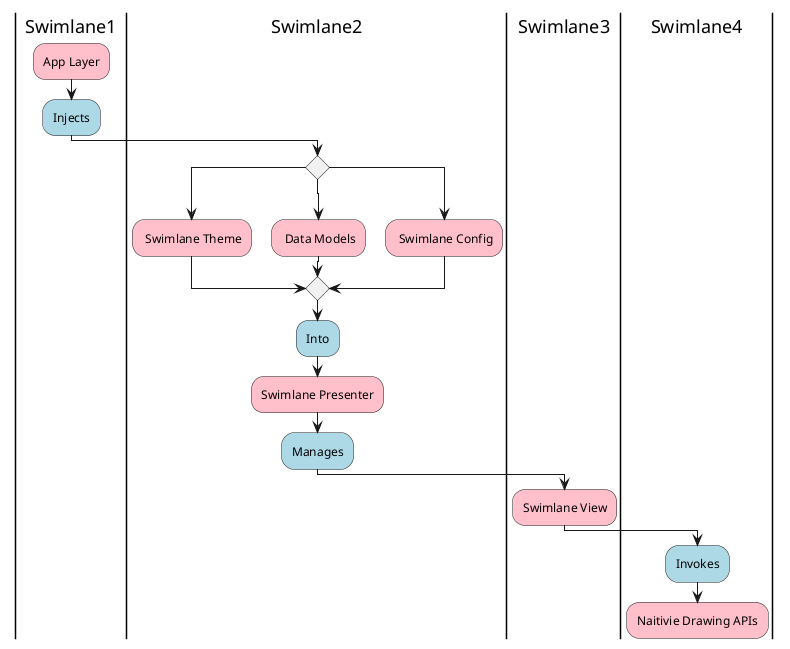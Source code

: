 @startuml
| Swimlane1 |
#Pink:App Layer;
#LightBlue :Injects;
| Swimlane2 |
switch () 
case ( )
    #Pink : Swimlane Theme;
case ( )
    #Pink : Data Models;
case ( )
    #Pink : Swimlane Config;
endswitch
| Swimlane2 |
#LightBlue :Into;
#Pink :Swimlane Presenter;
#LightBlue :Manages;
| Swimlane3 |
#Pink:Swimlane View;
| Swimlane4 |
#LightBlue :Invokes;
#Pink :Naitivie Drawing APIs;
@enduml
